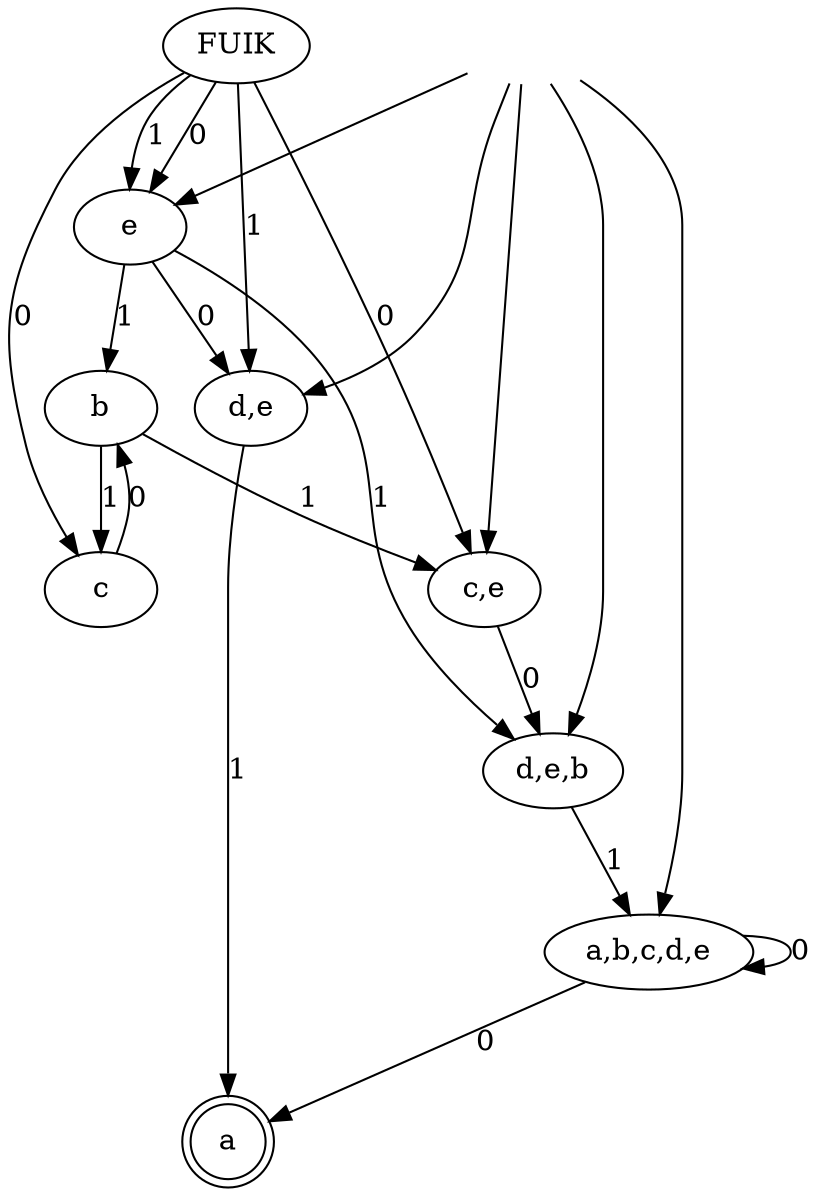 digraph {
 "" [shape=none]
 "a"  [shape=doublecircle]

"" -> "a,b,c,d,e"
"" -> "c,e"
"" -> "d,e"
"" -> "d,e,b"
"" -> "e"
"a,b,c,d,e" -> "a"[label="0", weight="0"];
"a,b,c,d,e" -> "a,b,c,d,e"[label="0", weight="0"];
"b" -> "c"[label="1", weight="1"];
"b" -> "c,e"[label="1", weight="1"];
"c" -> "b"[label="0", weight="0"];
"c,e" -> "d,e,b"[label="0", weight="0"];
"d,e" -> "a"[label="1", weight="1"];
"d,e,b" -> "a,b,c,d,e"[label="1", weight="1"];
"e" -> "d,e"[label="0", weight="0"];
"e" -> "b"[label="1", weight="1"];
"e" -> "d,e,b"[label="1", weight="1"];
"FUIK" -> "c"[label="0", weight="0"];
"FUIK" -> "c,e"[label="0", weight="0"];
"FUIK" -> "e"[label="0", weight="0"];
"FUIK" -> "d,e"[label="1", weight="1"];
"FUIK" -> "e"[label="1", weight="1"];
}
